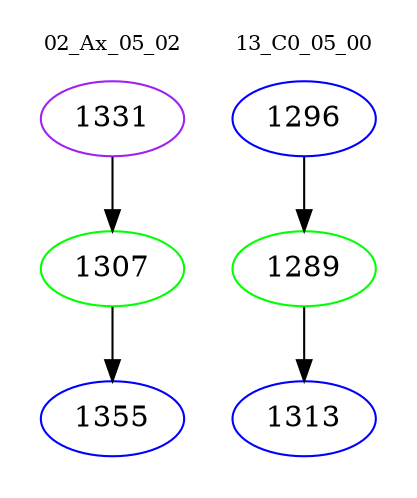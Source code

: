digraph{
subgraph cluster_0 {
color = white
label = "02_Ax_05_02";
fontsize=10;
T0_1331 [label="1331", color="purple"]
T0_1331 -> T0_1307 [color="black"]
T0_1307 [label="1307", color="green"]
T0_1307 -> T0_1355 [color="black"]
T0_1355 [label="1355", color="blue"]
}
subgraph cluster_1 {
color = white
label = "13_C0_05_00";
fontsize=10;
T1_1296 [label="1296", color="blue"]
T1_1296 -> T1_1289 [color="black"]
T1_1289 [label="1289", color="green"]
T1_1289 -> T1_1313 [color="black"]
T1_1313 [label="1313", color="blue"]
}
}
